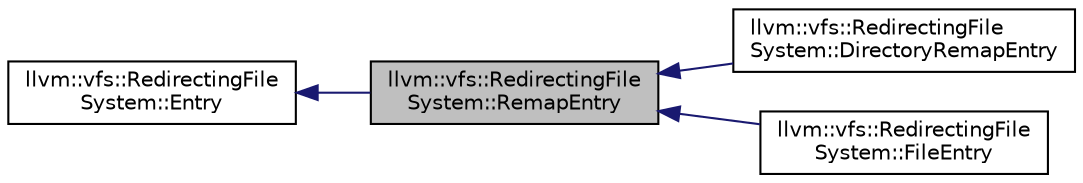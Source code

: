 digraph "llvm::vfs::RedirectingFileSystem::RemapEntry"
{
 // LATEX_PDF_SIZE
  bgcolor="transparent";
  edge [fontname="Helvetica",fontsize="10",labelfontname="Helvetica",labelfontsize="10"];
  node [fontname="Helvetica",fontsize="10",shape=record];
  rankdir="LR";
  Node1 [label="llvm::vfs::RedirectingFile\lSystem::RemapEntry",height=0.2,width=0.4,color="black", fillcolor="grey75", style="filled", fontcolor="black",tooltip="A file or directory in the vfs that is mapped to a file or directory in the external filesystem."];
  Node2 -> Node1 [dir="back",color="midnightblue",fontsize="10",style="solid",fontname="Helvetica"];
  Node2 [label="llvm::vfs::RedirectingFile\lSystem::Entry",height=0.2,width=0.4,color="black",URL="$classllvm_1_1vfs_1_1RedirectingFileSystem_1_1Entry.html",tooltip="A single file or directory in the VFS."];
  Node1 -> Node3 [dir="back",color="midnightblue",fontsize="10",style="solid",fontname="Helvetica"];
  Node3 [label="llvm::vfs::RedirectingFile\lSystem::DirectoryRemapEntry",height=0.2,width=0.4,color="black",URL="$classllvm_1_1vfs_1_1RedirectingFileSystem_1_1DirectoryRemapEntry.html",tooltip="A directory in the vfs that maps to a directory in the external file system."];
  Node1 -> Node4 [dir="back",color="midnightblue",fontsize="10",style="solid",fontname="Helvetica"];
  Node4 [label="llvm::vfs::RedirectingFile\lSystem::FileEntry",height=0.2,width=0.4,color="black",URL="$classllvm_1_1vfs_1_1RedirectingFileSystem_1_1FileEntry.html",tooltip="A file in the vfs that maps to a file in the external file system."];
}
